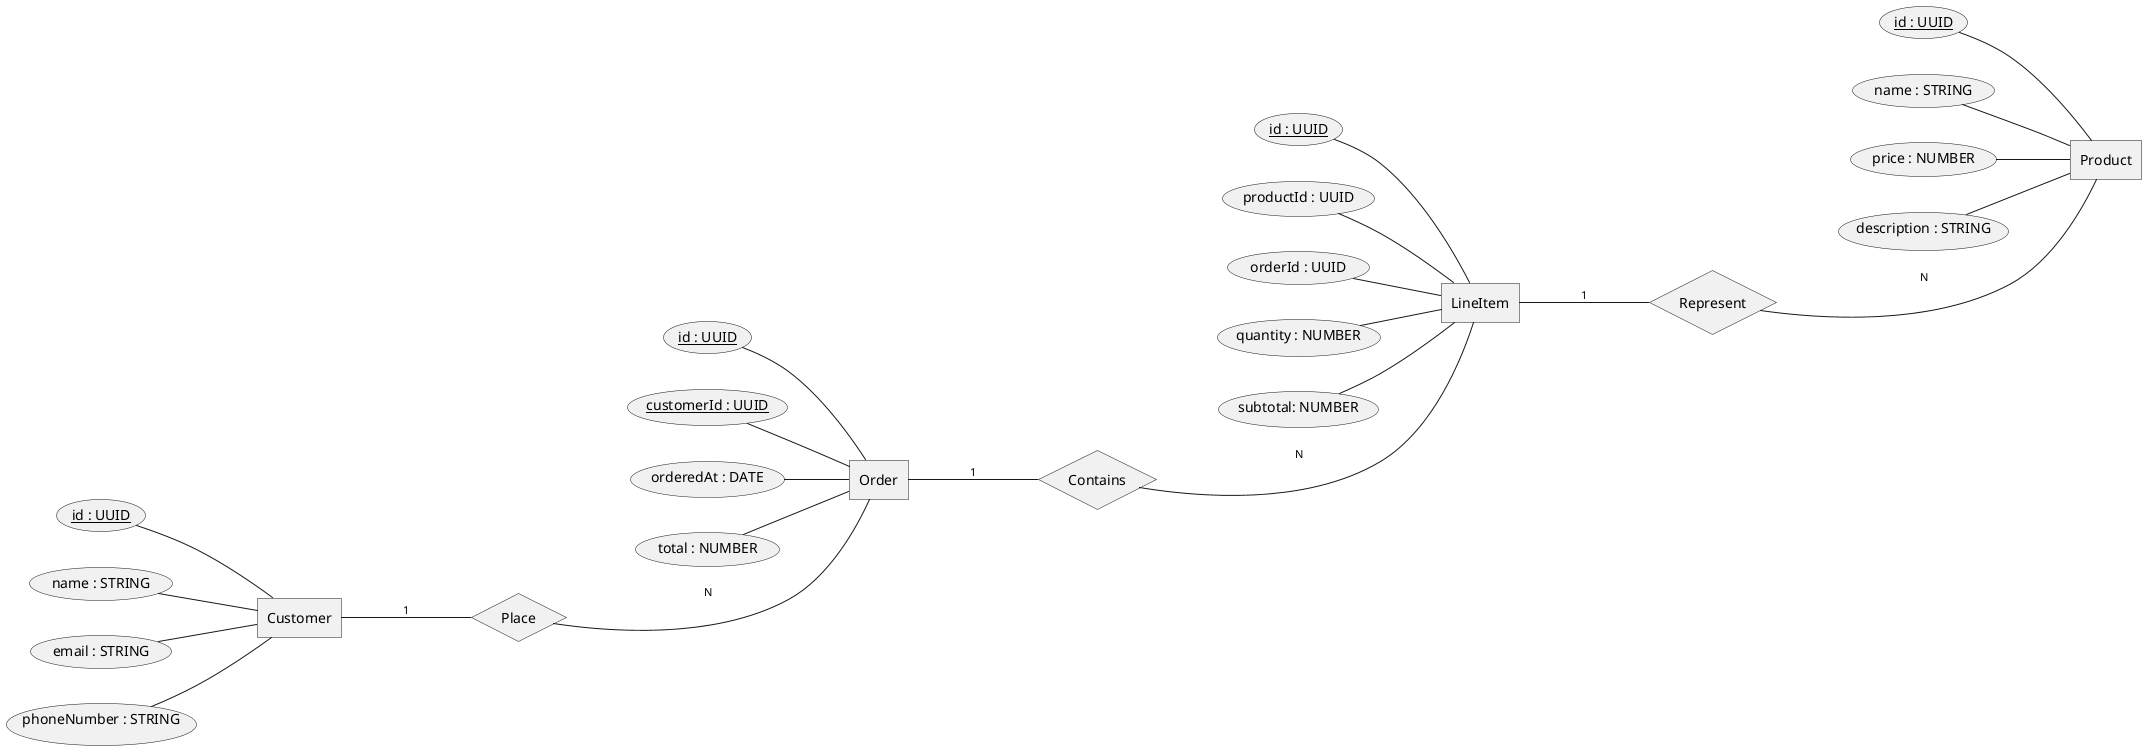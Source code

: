 @startchen "Diagrama de entidad relacion del proyecto de XML"
left to right direction

entity Product {
    id : UUID <<key>>
    name : STRING
    price : NUMBER
    description : STRING
}

entity LineItem {
    id : UUID <<key>>
    productId : UUID <<FK>>
    orderId : UUID <<FK>>
    quantity : NUMBER
    subtotal: NUMBER
}

entity Order {
    id : UUID <<key>>
    customerId : UUID <<key>>
    orderedAt : DATE
    total : NUMBER
}

entity Customer {
    id : UUID <<key>>
    name : STRING
    email : STRING
    phoneNumber : STRING
}

relationship Place {
}

relationship Represent {
}

relationship Contains {
}

Customer -1- Place
Place -N-Order

Order -1- Contains
Contains -N- LineItem

LineItem -1- Represent
Represent -N-Product

@endchen